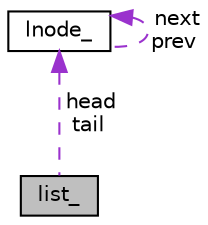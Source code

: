 digraph "list_"
{
 // LATEX_PDF_SIZE
  edge [fontname="Helvetica",fontsize="10",labelfontname="Helvetica",labelfontsize="10"];
  node [fontname="Helvetica",fontsize="10",shape=record];
  Node1 [label="list_",height=0.2,width=0.4,color="black", fillcolor="grey75", style="filled", fontcolor="black",tooltip="Structure représentant une liste doublement chaînée."];
  Node2 -> Node1 [dir="back",color="darkorchid3",fontsize="10",style="dashed",label=" head\ntail" ,fontname="Helvetica"];
  Node2 [label="lnode_",height=0.2,width=0.4,color="black", fillcolor="white", style="filled",URL="$structlnode__.html",tooltip="Structure représentant un élément d'une liste doublement chaînée."];
  Node2 -> Node2 [dir="back",color="darkorchid3",fontsize="10",style="dashed",label=" next\nprev" ,fontname="Helvetica"];
}
